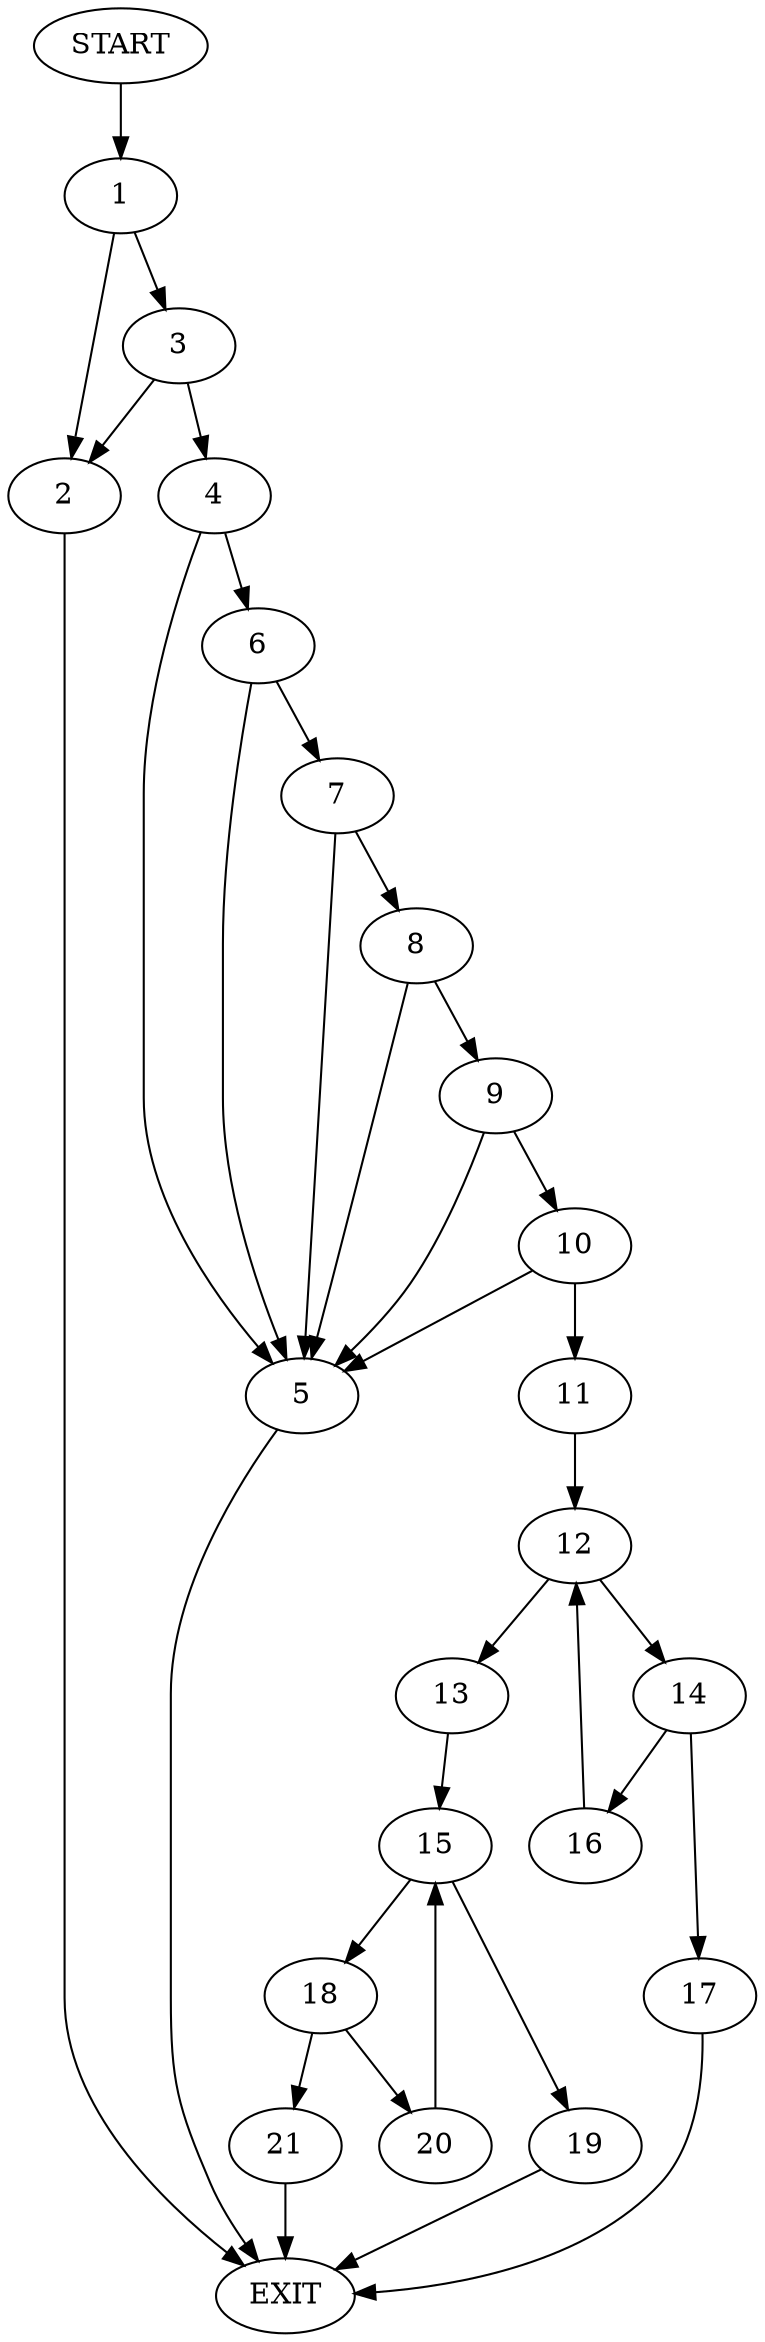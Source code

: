 digraph {
0 [label="START"]
22 [label="EXIT"]
0 -> 1
1 -> 2
1 -> 3
3 -> 2
3 -> 4
2 -> 22
4 -> 5
4 -> 6
5 -> 22
6 -> 5
6 -> 7
7 -> 8
7 -> 5
8 -> 5
8 -> 9
9 -> 10
9 -> 5
10 -> 5
10 -> 11
11 -> 12
12 -> 13
12 -> 14
13 -> 15
14 -> 16
14 -> 17
16 -> 12
17 -> 22
15 -> 18
15 -> 19
19 -> 22
18 -> 20
18 -> 21
20 -> 15
21 -> 22
}
